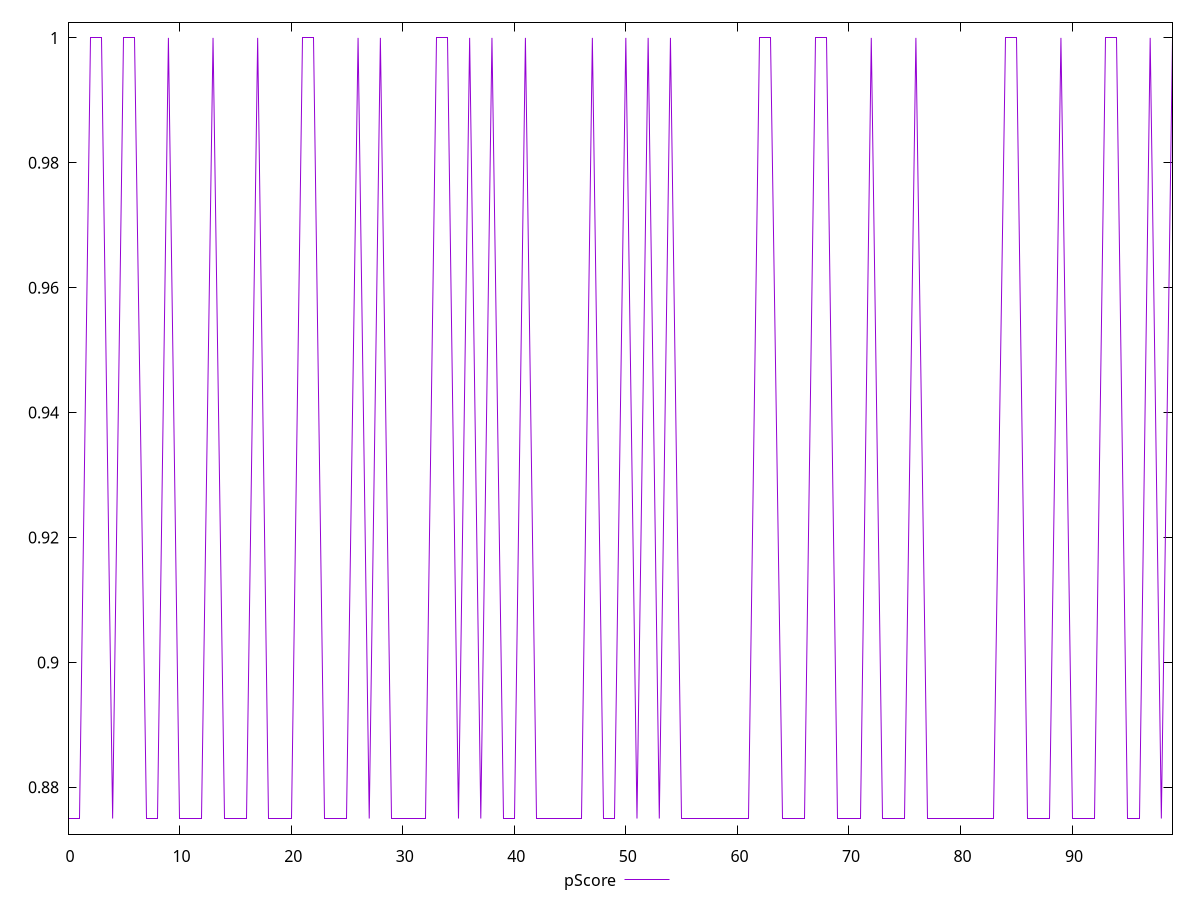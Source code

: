 reset

$pScore <<EOF
0 0.875
1 0.875
2 1
3 1
4 0.875
5 1
6 1
7 0.875
8 0.875
9 1
10 0.875
11 0.875
12 0.875
13 1
14 0.875
15 0.875
16 0.875
17 1
18 0.875
19 0.875
20 0.875
21 1
22 1
23 0.875
24 0.875
25 0.875
26 1
27 0.875
28 1
29 0.875
30 0.875
31 0.875
32 0.875
33 1
34 1
35 0.875
36 1
37 0.875
38 1
39 0.875
40 0.875
41 1
42 0.875
43 0.875
44 0.875
45 0.875
46 0.875
47 1
48 0.875
49 0.875
50 1
51 0.875
52 1
53 0.875
54 1
55 0.875
56 0.875
57 0.875
58 0.875
59 0.875
60 0.875
61 0.875
62 1
63 1
64 0.875
65 0.875
66 0.875
67 1
68 1
69 0.875
70 0.875
71 0.875
72 1
73 0.875
74 0.875
75 0.875
76 1
77 0.875
78 0.875
79 0.875
80 0.875
81 0.875
82 0.875
83 0.875
84 1
85 1
86 0.875
87 0.875
88 0.875
89 1
90 0.875
91 0.875
92 0.875
93 1
94 1
95 0.875
96 0.875
97 1
98 0.875
99 1
EOF

set key outside below
set xrange [0:99]
set yrange [0.8725:1.0025]
set trange [0.8725:1.0025]
set terminal svg size 640, 500 enhanced background rgb 'white'
set output "reports/report_00033_2021-03-01T14-23-16.841Z/unminified-javascript/samples/astro/pScore/values.svg"

plot $pScore title "pScore" with line

reset
